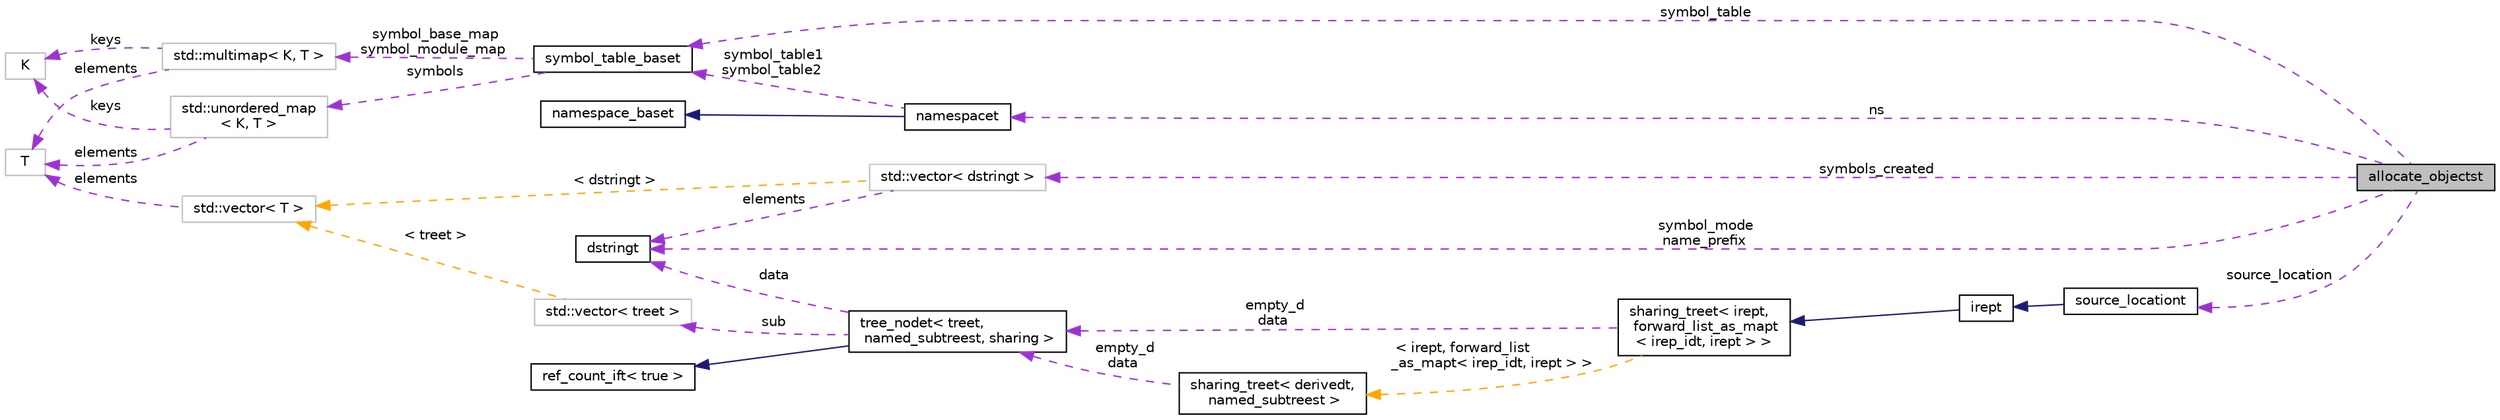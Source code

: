 digraph "allocate_objectst"
{
 // LATEX_PDF_SIZE
  bgcolor="transparent";
  edge [fontname="Helvetica",fontsize="10",labelfontname="Helvetica",labelfontsize="10"];
  node [fontname="Helvetica",fontsize="10",shape=record];
  rankdir="LR";
  Node1 [label="allocate_objectst",height=0.2,width=0.4,color="black", fillcolor="grey75", style="filled", fontcolor="black",tooltip=" "];
  Node2 -> Node1 [dir="back",color="darkorchid3",fontsize="10",style="dashed",label=" symbol_table" ,fontname="Helvetica"];
  Node2 [label="symbol_table_baset",height=0.2,width=0.4,color="black",URL="$classsymbol__table__baset.html",tooltip="The symbol table base class interface."];
  Node3 -> Node2 [dir="back",color="darkorchid3",fontsize="10",style="dashed",label=" symbol_base_map\nsymbol_module_map" ,fontname="Helvetica"];
  Node3 [label="std::multimap\< K, T \>",height=0.2,width=0.4,color="grey75",tooltip="STL class."];
  Node4 -> Node3 [dir="back",color="darkorchid3",fontsize="10",style="dashed",label=" keys" ,fontname="Helvetica"];
  Node4 [label="K",height=0.2,width=0.4,color="grey75",tooltip=" "];
  Node5 -> Node3 [dir="back",color="darkorchid3",fontsize="10",style="dashed",label=" elements" ,fontname="Helvetica"];
  Node5 [label="T",height=0.2,width=0.4,color="grey75",tooltip=" "];
  Node6 -> Node2 [dir="back",color="darkorchid3",fontsize="10",style="dashed",label=" symbols" ,fontname="Helvetica"];
  Node6 [label="std::unordered_map\l\< K, T \>",height=0.2,width=0.4,color="grey75",tooltip="STL class."];
  Node4 -> Node6 [dir="back",color="darkorchid3",fontsize="10",style="dashed",label=" keys" ,fontname="Helvetica"];
  Node5 -> Node6 [dir="back",color="darkorchid3",fontsize="10",style="dashed",label=" elements" ,fontname="Helvetica"];
  Node7 -> Node1 [dir="back",color="darkorchid3",fontsize="10",style="dashed",label=" ns" ,fontname="Helvetica"];
  Node7 [label="namespacet",height=0.2,width=0.4,color="black",URL="$classnamespacet.html",tooltip="A namespacet is essentially one or two symbol tables bound together, to allow for symbol lookups in t..."];
  Node8 -> Node7 [dir="back",color="midnightblue",fontsize="10",style="solid",fontname="Helvetica"];
  Node8 [label="namespace_baset",height=0.2,width=0.4,color="black",URL="$classnamespace__baset.html",tooltip="Basic interface for a namespace."];
  Node2 -> Node7 [dir="back",color="darkorchid3",fontsize="10",style="dashed",label=" symbol_table1\nsymbol_table2" ,fontname="Helvetica"];
  Node9 -> Node1 [dir="back",color="darkorchid3",fontsize="10",style="dashed",label=" symbol_mode\nname_prefix" ,fontname="Helvetica"];
  Node9 [label="dstringt",height=0.2,width=0.4,color="black",URL="$classdstringt.html",tooltip="dstringt has one field, an unsigned integer no which is an index into a static table of strings."];
  Node10 -> Node1 [dir="back",color="darkorchid3",fontsize="10",style="dashed",label=" symbols_created" ,fontname="Helvetica"];
  Node10 [label="std::vector\< dstringt \>",height=0.2,width=0.4,color="grey75",tooltip=" "];
  Node9 -> Node10 [dir="back",color="darkorchid3",fontsize="10",style="dashed",label=" elements" ,fontname="Helvetica"];
  Node11 -> Node10 [dir="back",color="orange",fontsize="10",style="dashed",label=" \< dstringt \>" ,fontname="Helvetica"];
  Node11 [label="std::vector\< T \>",height=0.2,width=0.4,color="grey75",tooltip="STL class."];
  Node5 -> Node11 [dir="back",color="darkorchid3",fontsize="10",style="dashed",label=" elements" ,fontname="Helvetica"];
  Node12 -> Node1 [dir="back",color="darkorchid3",fontsize="10",style="dashed",label=" source_location" ,fontname="Helvetica"];
  Node12 [label="source_locationt",height=0.2,width=0.4,color="black",URL="$classsource__locationt.html",tooltip=" "];
  Node13 -> Node12 [dir="back",color="midnightblue",fontsize="10",style="solid",fontname="Helvetica"];
  Node13 [label="irept",height=0.2,width=0.4,color="black",URL="$classirept.html",tooltip="There are a large number of kinds of tree structured or tree-like data in CPROVER."];
  Node14 -> Node13 [dir="back",color="midnightblue",fontsize="10",style="solid",fontname="Helvetica"];
  Node14 [label="sharing_treet\< irept,\l forward_list_as_mapt\l\< irep_idt, irept \> \>",height=0.2,width=0.4,color="black",URL="$classsharing__treet.html",tooltip=" "];
  Node15 -> Node14 [dir="back",color="darkorchid3",fontsize="10",style="dashed",label=" empty_d\ndata" ,fontname="Helvetica"];
  Node15 [label="tree_nodet\< treet,\l named_subtreest, sharing \>",height=0.2,width=0.4,color="black",URL="$classtree__nodet.html",tooltip="A node with data in a tree, it contains:"];
  Node16 -> Node15 [dir="back",color="midnightblue",fontsize="10",style="solid",fontname="Helvetica"];
  Node16 [label="ref_count_ift\< true \>",height=0.2,width=0.4,color="black",URL="$structref__count__ift_3_01true_01_4.html",tooltip=" "];
  Node17 -> Node15 [dir="back",color="darkorchid3",fontsize="10",style="dashed",label=" sub" ,fontname="Helvetica"];
  Node17 [label="std::vector\< treet \>",height=0.2,width=0.4,color="grey75",tooltip=" "];
  Node11 -> Node17 [dir="back",color="orange",fontsize="10",style="dashed",label=" \< treet \>" ,fontname="Helvetica"];
  Node9 -> Node15 [dir="back",color="darkorchid3",fontsize="10",style="dashed",label=" data" ,fontname="Helvetica"];
  Node18 -> Node14 [dir="back",color="orange",fontsize="10",style="dashed",label=" \< irept, forward_list\l_as_mapt\< irep_idt, irept \> \>" ,fontname="Helvetica"];
  Node18 [label="sharing_treet\< derivedt,\l named_subtreest \>",height=0.2,width=0.4,color="black",URL="$classsharing__treet.html",tooltip="Base class for tree-like data structures with sharing."];
  Node15 -> Node18 [dir="back",color="darkorchid3",fontsize="10",style="dashed",label=" empty_d\ndata" ,fontname="Helvetica"];
}
